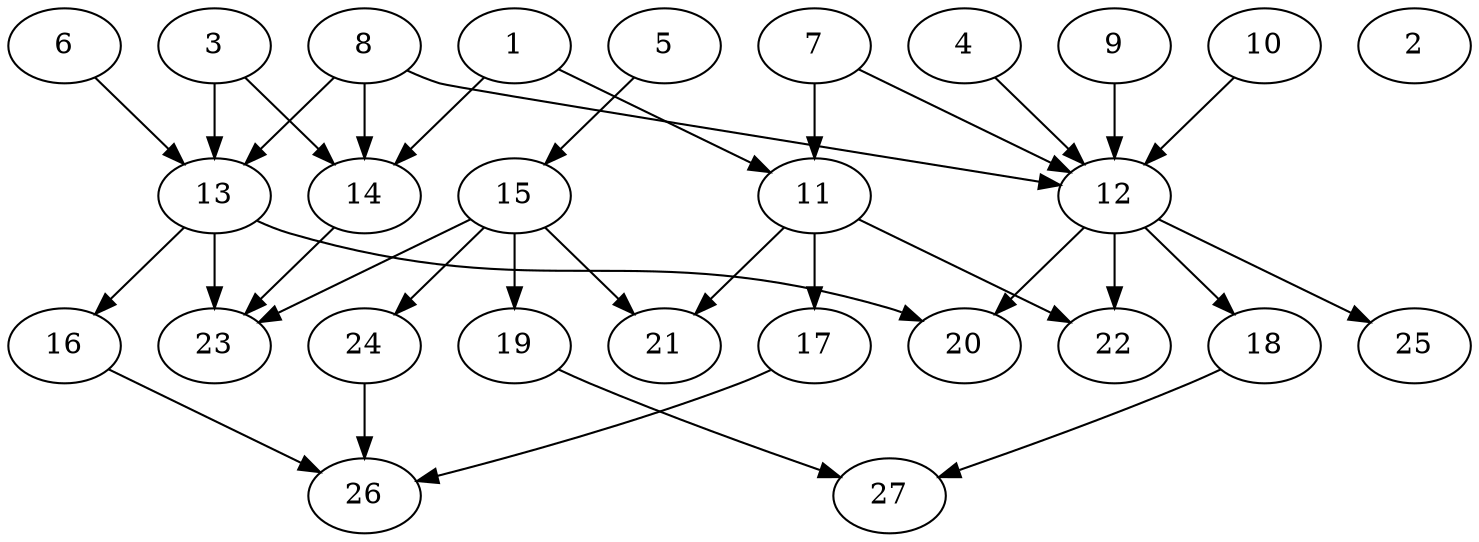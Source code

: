 // DAG (tier=2-normal, mode=compute, n=27, ccr=0.389, fat=0.620, density=0.529, regular=0.404, jump=0.184, mindata=524288, maxdata=8388608)
// DAG automatically generated by daggen at Sun Aug 24 16:33:33 2025
// /home/ermia/Project/Environments/daggen/bin/daggen --dot --ccr 0.389 --fat 0.620 --regular 0.404 --density 0.529 --jump 0.184 --mindata 524288 --maxdata 8388608 -n 27 
digraph G {
  1 [size="19267177962657156", alpha="0.02", expect_size="9633588981328578"]
  1 -> 11 [size ="549697303347200"]
  1 -> 14 [size ="549697303347200"]
  2 [size="304089145890110963712", alpha="0.06", expect_size="152044572945055481856"]
  3 [size="126866817001384312832", alpha="0.12", expect_size="63433408500692156416"]
  3 -> 13 [size ="201986347630592"]
  3 -> 14 [size ="201986347630592"]
  4 [size="3013730513197486", alpha="0.09", expect_size="1506865256598743"]
  4 -> 12 [size ="49005316800512"]
  5 [size="773434175856911872", alpha="0.10", expect_size="386717087928455936"]
  5 -> 15 [size ="448867912908800"]
  6 [size="6059196609738200", alpha="0.16", expect_size="3029598304869100"]
  6 -> 13 [size ="287177292382208"]
  7 [size="385031861993048640", alpha="0.12", expect_size="192515930996524320"]
  7 -> 11 [size ="334637142376448"]
  7 -> 12 [size ="334637142376448"]
  8 [size="140016978504831729664", alpha="0.12", expect_size="70008489252415864832"]
  8 -> 12 [size ="215713398652928"]
  8 -> 13 [size ="215713398652928"]
  8 -> 14 [size ="215713398652928"]
  9 [size="2577583412721562", alpha="0.01", expect_size="1288791706360781"]
  9 -> 12 [size ="47836406218752"]
  10 [size="136050603823656944", alpha="0.03", expect_size="68025301911828472"]
  10 -> 12 [size ="220676099145728"]
  11 [size="85191434456270897152", alpha="0.15", expect_size="42595717228135448576"]
  11 -> 17 [size ="154889011331072"]
  11 -> 21 [size ="154889011331072"]
  11 -> 22 [size ="154889011331072"]
  12 [size="512098310291590217728", alpha="0.17", expect_size="256049155145795108864"]
  12 -> 18 [size ="512065538097152"]
  12 -> 20 [size ="512065538097152"]
  12 -> 22 [size ="512065538097152"]
  12 -> 25 [size ="512065538097152"]
  13 [size="329212949644135", alpha="0.16", expect_size="164606474822067"]
  13 -> 16 [size ="17467170619392"]
  13 -> 20 [size ="17467170619392"]
  13 -> 23 [size ="17467170619392"]
  14 [size="58732499165054500864", alpha="0.04", expect_size="29366249582527250432"]
  14 -> 23 [size ="120876620054528"]
  15 [size="99712061068975", alpha="0.12", expect_size="49856030534487"]
  15 -> 19 [size ="3193450790912"]
  15 -> 21 [size ="3193450790912"]
  15 -> 23 [size ="3193450790912"]
  15 -> 24 [size ="3193450790912"]
  16 [size="753335303824290", alpha="0.08", expect_size="376667651912145"]
  16 -> 26 [size ="29114920599552"]
  17 [size="49391010039519656", alpha="0.15", expect_size="24695505019759828"]
  17 -> 26 [size ="20808990720000"]
  18 [size="29275327207660984", alpha="0.10", expect_size="14637663603830492"]
  18 -> 27 [size ="550920286896128"]
  19 [size="17085172915550190", alpha="0.15", expect_size="8542586457775095"]
  19 -> 27 [size ="372864305856512"]
  20 [size="75268010538646544", alpha="0.08", expect_size="37634005269323272"]
  21 [size="651433238456208256", alpha="0.01", expect_size="325716619228104128"]
  22 [size="604420122272342144", alpha="0.13", expect_size="302210061136171072"]
  23 [size="17031342484789970", alpha="0.08", expect_size="8515671242394985"]
  24 [size="3051059068706716", alpha="0.10", expect_size="1525529534353358"]
  24 -> 26 [size ="90192979427328"]
  25 [size="1921772763168167", alpha="0.07", expect_size="960886381584083"]
  26 [size="6153392901569779", alpha="0.17", expect_size="3076696450784889"]
  27 [size="347393345166770176000", alpha="0.02", expect_size="173696672583385088000"]
}